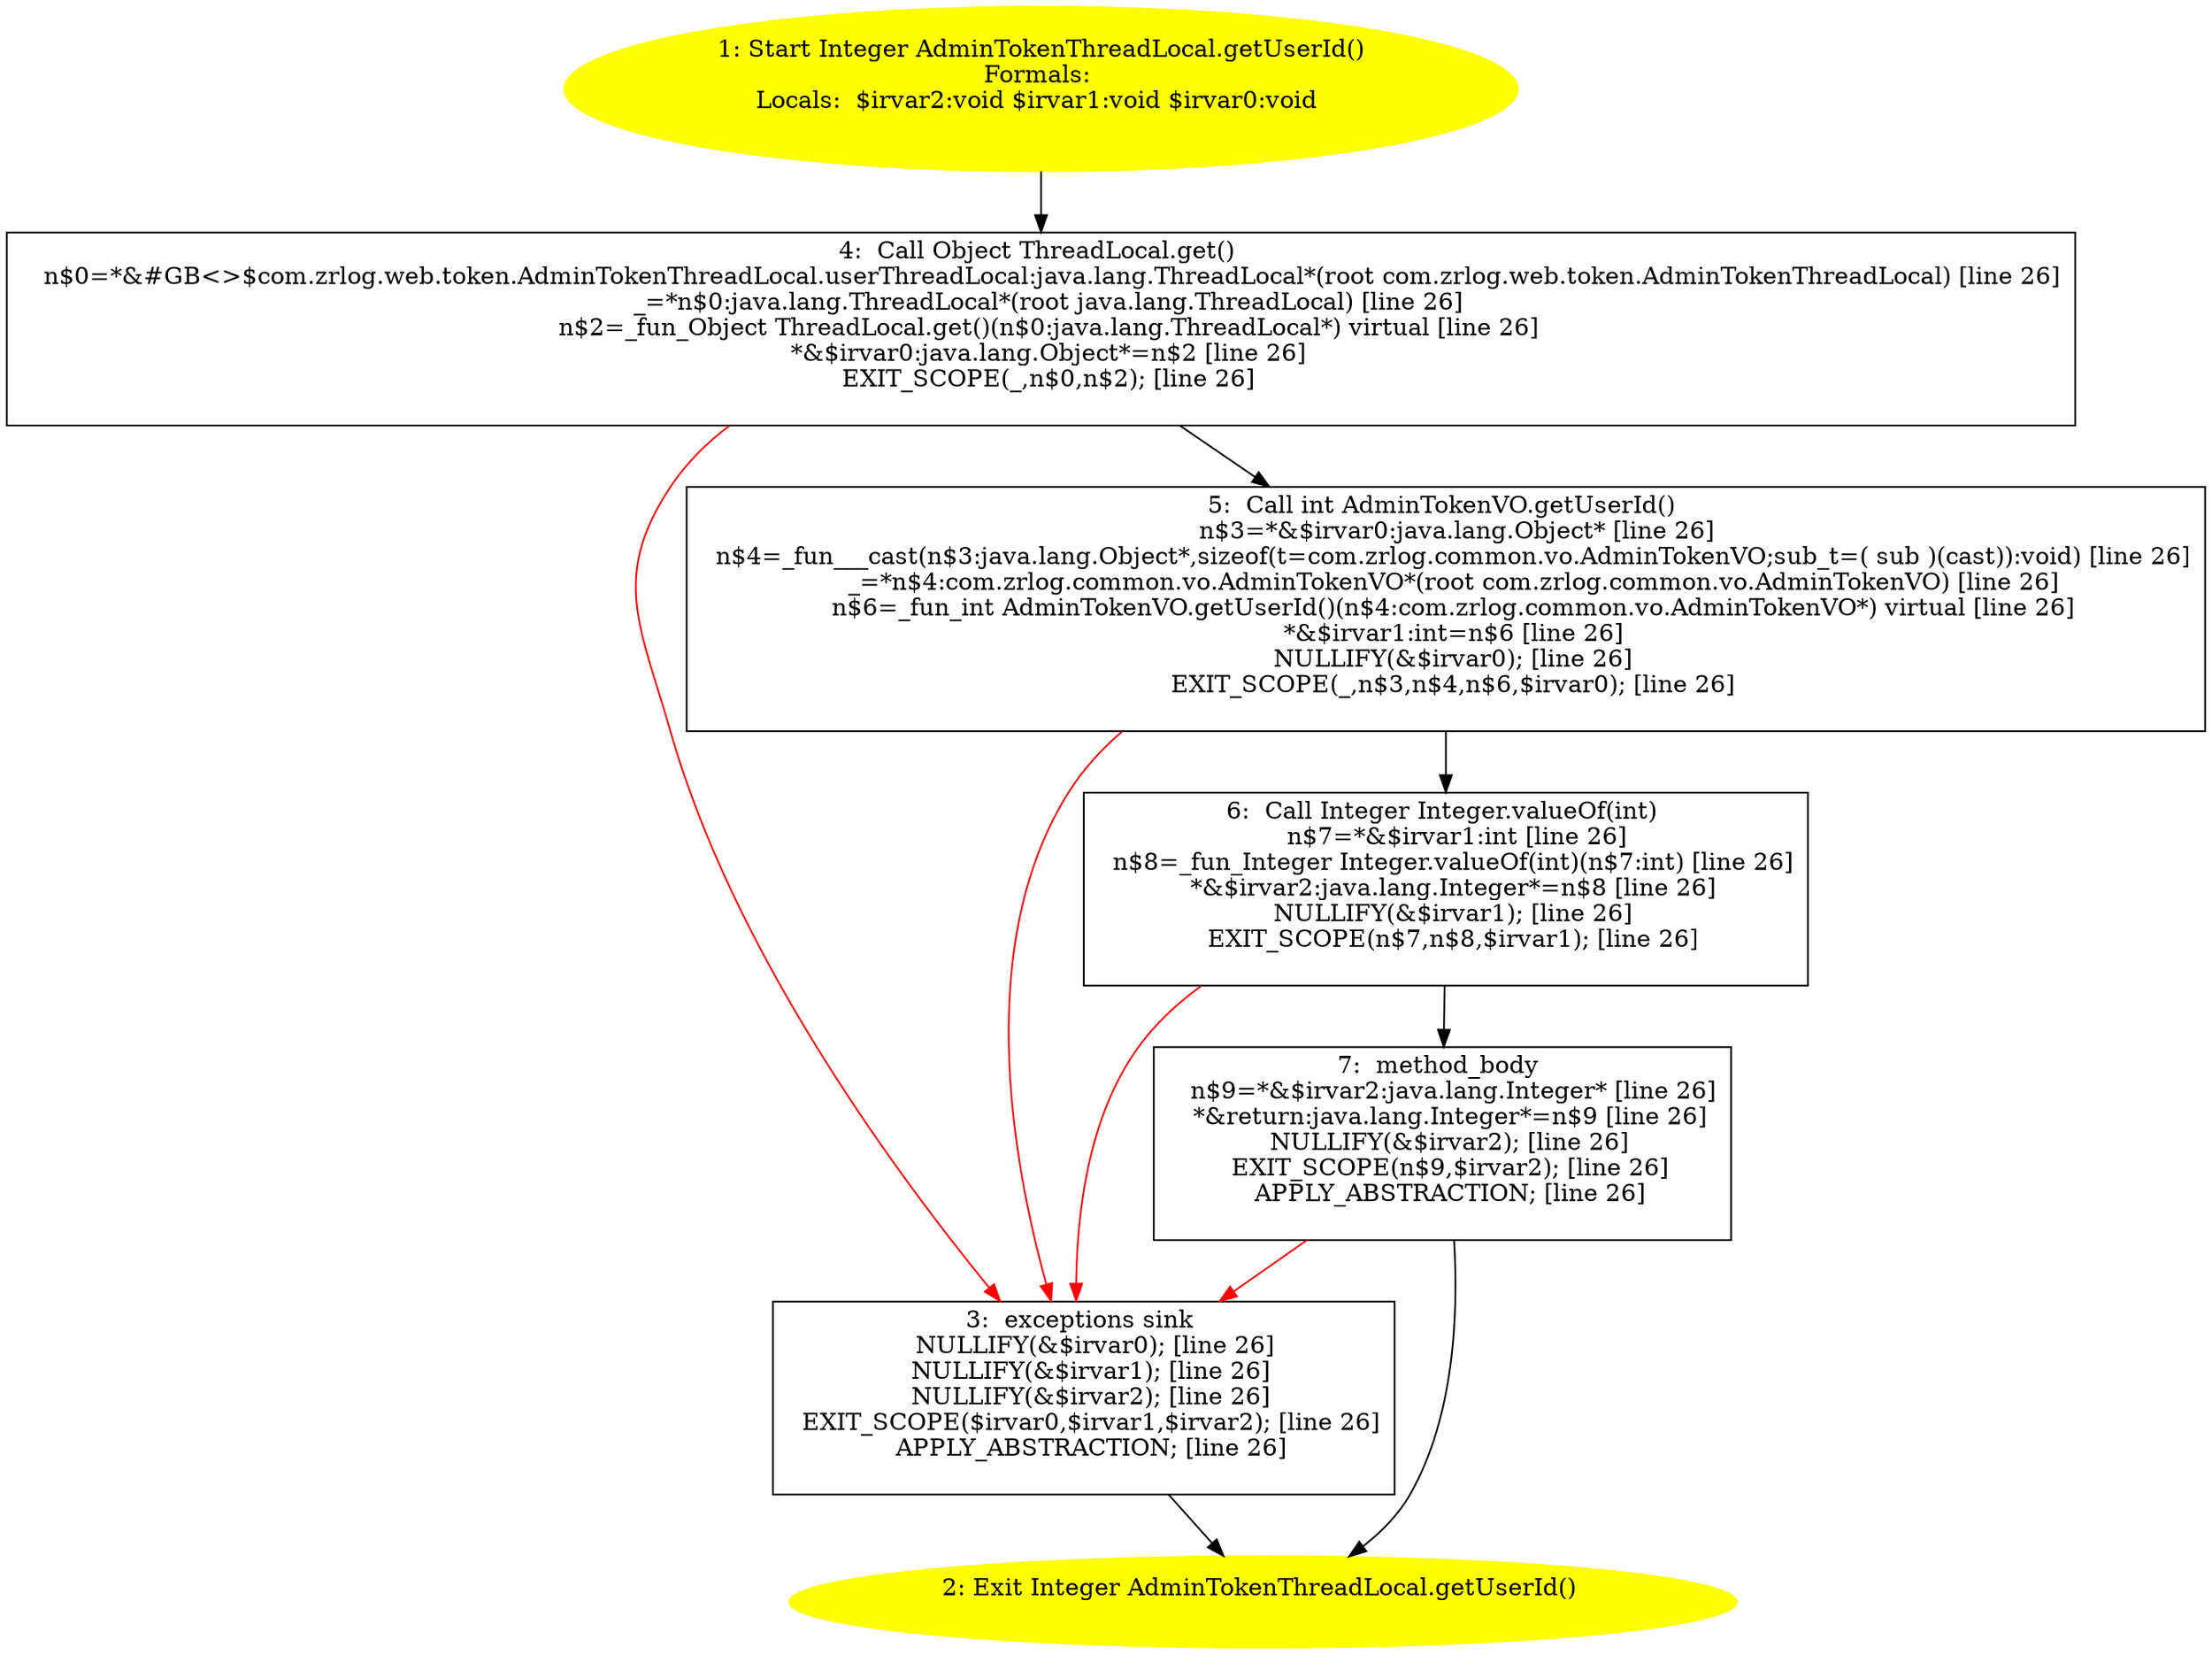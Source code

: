 /* @generated */
digraph cfg {
"com.zrlog.web.token.AdminTokenThreadLocal.getUserId():java.lang.Integer.410596a1debabd13c6d7fab657fb121e_1" [label="1: Start Integer AdminTokenThreadLocal.getUserId()\nFormals: \nLocals:  $irvar2:void $irvar1:void $irvar0:void \n  " color=yellow style=filled]
	

	 "com.zrlog.web.token.AdminTokenThreadLocal.getUserId():java.lang.Integer.410596a1debabd13c6d7fab657fb121e_1" -> "com.zrlog.web.token.AdminTokenThreadLocal.getUserId():java.lang.Integer.410596a1debabd13c6d7fab657fb121e_4" ;
"com.zrlog.web.token.AdminTokenThreadLocal.getUserId():java.lang.Integer.410596a1debabd13c6d7fab657fb121e_2" [label="2: Exit Integer AdminTokenThreadLocal.getUserId() \n  " color=yellow style=filled]
	

"com.zrlog.web.token.AdminTokenThreadLocal.getUserId():java.lang.Integer.410596a1debabd13c6d7fab657fb121e_3" [label="3:  exceptions sink \n   NULLIFY(&$irvar0); [line 26]\n  NULLIFY(&$irvar1); [line 26]\n  NULLIFY(&$irvar2); [line 26]\n  EXIT_SCOPE($irvar0,$irvar1,$irvar2); [line 26]\n  APPLY_ABSTRACTION; [line 26]\n " shape="box"]
	

	 "com.zrlog.web.token.AdminTokenThreadLocal.getUserId():java.lang.Integer.410596a1debabd13c6d7fab657fb121e_3" -> "com.zrlog.web.token.AdminTokenThreadLocal.getUserId():java.lang.Integer.410596a1debabd13c6d7fab657fb121e_2" ;
"com.zrlog.web.token.AdminTokenThreadLocal.getUserId():java.lang.Integer.410596a1debabd13c6d7fab657fb121e_4" [label="4:  Call Object ThreadLocal.get() \n   n$0=*&#GB<>$com.zrlog.web.token.AdminTokenThreadLocal.userThreadLocal:java.lang.ThreadLocal*(root com.zrlog.web.token.AdminTokenThreadLocal) [line 26]\n  _=*n$0:java.lang.ThreadLocal*(root java.lang.ThreadLocal) [line 26]\n  n$2=_fun_Object ThreadLocal.get()(n$0:java.lang.ThreadLocal*) virtual [line 26]\n  *&$irvar0:java.lang.Object*=n$2 [line 26]\n  EXIT_SCOPE(_,n$0,n$2); [line 26]\n " shape="box"]
	

	 "com.zrlog.web.token.AdminTokenThreadLocal.getUserId():java.lang.Integer.410596a1debabd13c6d7fab657fb121e_4" -> "com.zrlog.web.token.AdminTokenThreadLocal.getUserId():java.lang.Integer.410596a1debabd13c6d7fab657fb121e_5" ;
	 "com.zrlog.web.token.AdminTokenThreadLocal.getUserId():java.lang.Integer.410596a1debabd13c6d7fab657fb121e_4" -> "com.zrlog.web.token.AdminTokenThreadLocal.getUserId():java.lang.Integer.410596a1debabd13c6d7fab657fb121e_3" [color="red" ];
"com.zrlog.web.token.AdminTokenThreadLocal.getUserId():java.lang.Integer.410596a1debabd13c6d7fab657fb121e_5" [label="5:  Call int AdminTokenVO.getUserId() \n   n$3=*&$irvar0:java.lang.Object* [line 26]\n  n$4=_fun___cast(n$3:java.lang.Object*,sizeof(t=com.zrlog.common.vo.AdminTokenVO;sub_t=( sub )(cast)):void) [line 26]\n  _=*n$4:com.zrlog.common.vo.AdminTokenVO*(root com.zrlog.common.vo.AdminTokenVO) [line 26]\n  n$6=_fun_int AdminTokenVO.getUserId()(n$4:com.zrlog.common.vo.AdminTokenVO*) virtual [line 26]\n  *&$irvar1:int=n$6 [line 26]\n  NULLIFY(&$irvar0); [line 26]\n  EXIT_SCOPE(_,n$3,n$4,n$6,$irvar0); [line 26]\n " shape="box"]
	

	 "com.zrlog.web.token.AdminTokenThreadLocal.getUserId():java.lang.Integer.410596a1debabd13c6d7fab657fb121e_5" -> "com.zrlog.web.token.AdminTokenThreadLocal.getUserId():java.lang.Integer.410596a1debabd13c6d7fab657fb121e_6" ;
	 "com.zrlog.web.token.AdminTokenThreadLocal.getUserId():java.lang.Integer.410596a1debabd13c6d7fab657fb121e_5" -> "com.zrlog.web.token.AdminTokenThreadLocal.getUserId():java.lang.Integer.410596a1debabd13c6d7fab657fb121e_3" [color="red" ];
"com.zrlog.web.token.AdminTokenThreadLocal.getUserId():java.lang.Integer.410596a1debabd13c6d7fab657fb121e_6" [label="6:  Call Integer Integer.valueOf(int) \n   n$7=*&$irvar1:int [line 26]\n  n$8=_fun_Integer Integer.valueOf(int)(n$7:int) [line 26]\n  *&$irvar2:java.lang.Integer*=n$8 [line 26]\n  NULLIFY(&$irvar1); [line 26]\n  EXIT_SCOPE(n$7,n$8,$irvar1); [line 26]\n " shape="box"]
	

	 "com.zrlog.web.token.AdminTokenThreadLocal.getUserId():java.lang.Integer.410596a1debabd13c6d7fab657fb121e_6" -> "com.zrlog.web.token.AdminTokenThreadLocal.getUserId():java.lang.Integer.410596a1debabd13c6d7fab657fb121e_7" ;
	 "com.zrlog.web.token.AdminTokenThreadLocal.getUserId():java.lang.Integer.410596a1debabd13c6d7fab657fb121e_6" -> "com.zrlog.web.token.AdminTokenThreadLocal.getUserId():java.lang.Integer.410596a1debabd13c6d7fab657fb121e_3" [color="red" ];
"com.zrlog.web.token.AdminTokenThreadLocal.getUserId():java.lang.Integer.410596a1debabd13c6d7fab657fb121e_7" [label="7:  method_body \n   n$9=*&$irvar2:java.lang.Integer* [line 26]\n  *&return:java.lang.Integer*=n$9 [line 26]\n  NULLIFY(&$irvar2); [line 26]\n  EXIT_SCOPE(n$9,$irvar2); [line 26]\n  APPLY_ABSTRACTION; [line 26]\n " shape="box"]
	

	 "com.zrlog.web.token.AdminTokenThreadLocal.getUserId():java.lang.Integer.410596a1debabd13c6d7fab657fb121e_7" -> "com.zrlog.web.token.AdminTokenThreadLocal.getUserId():java.lang.Integer.410596a1debabd13c6d7fab657fb121e_2" ;
	 "com.zrlog.web.token.AdminTokenThreadLocal.getUserId():java.lang.Integer.410596a1debabd13c6d7fab657fb121e_7" -> "com.zrlog.web.token.AdminTokenThreadLocal.getUserId():java.lang.Integer.410596a1debabd13c6d7fab657fb121e_3" [color="red" ];
}
